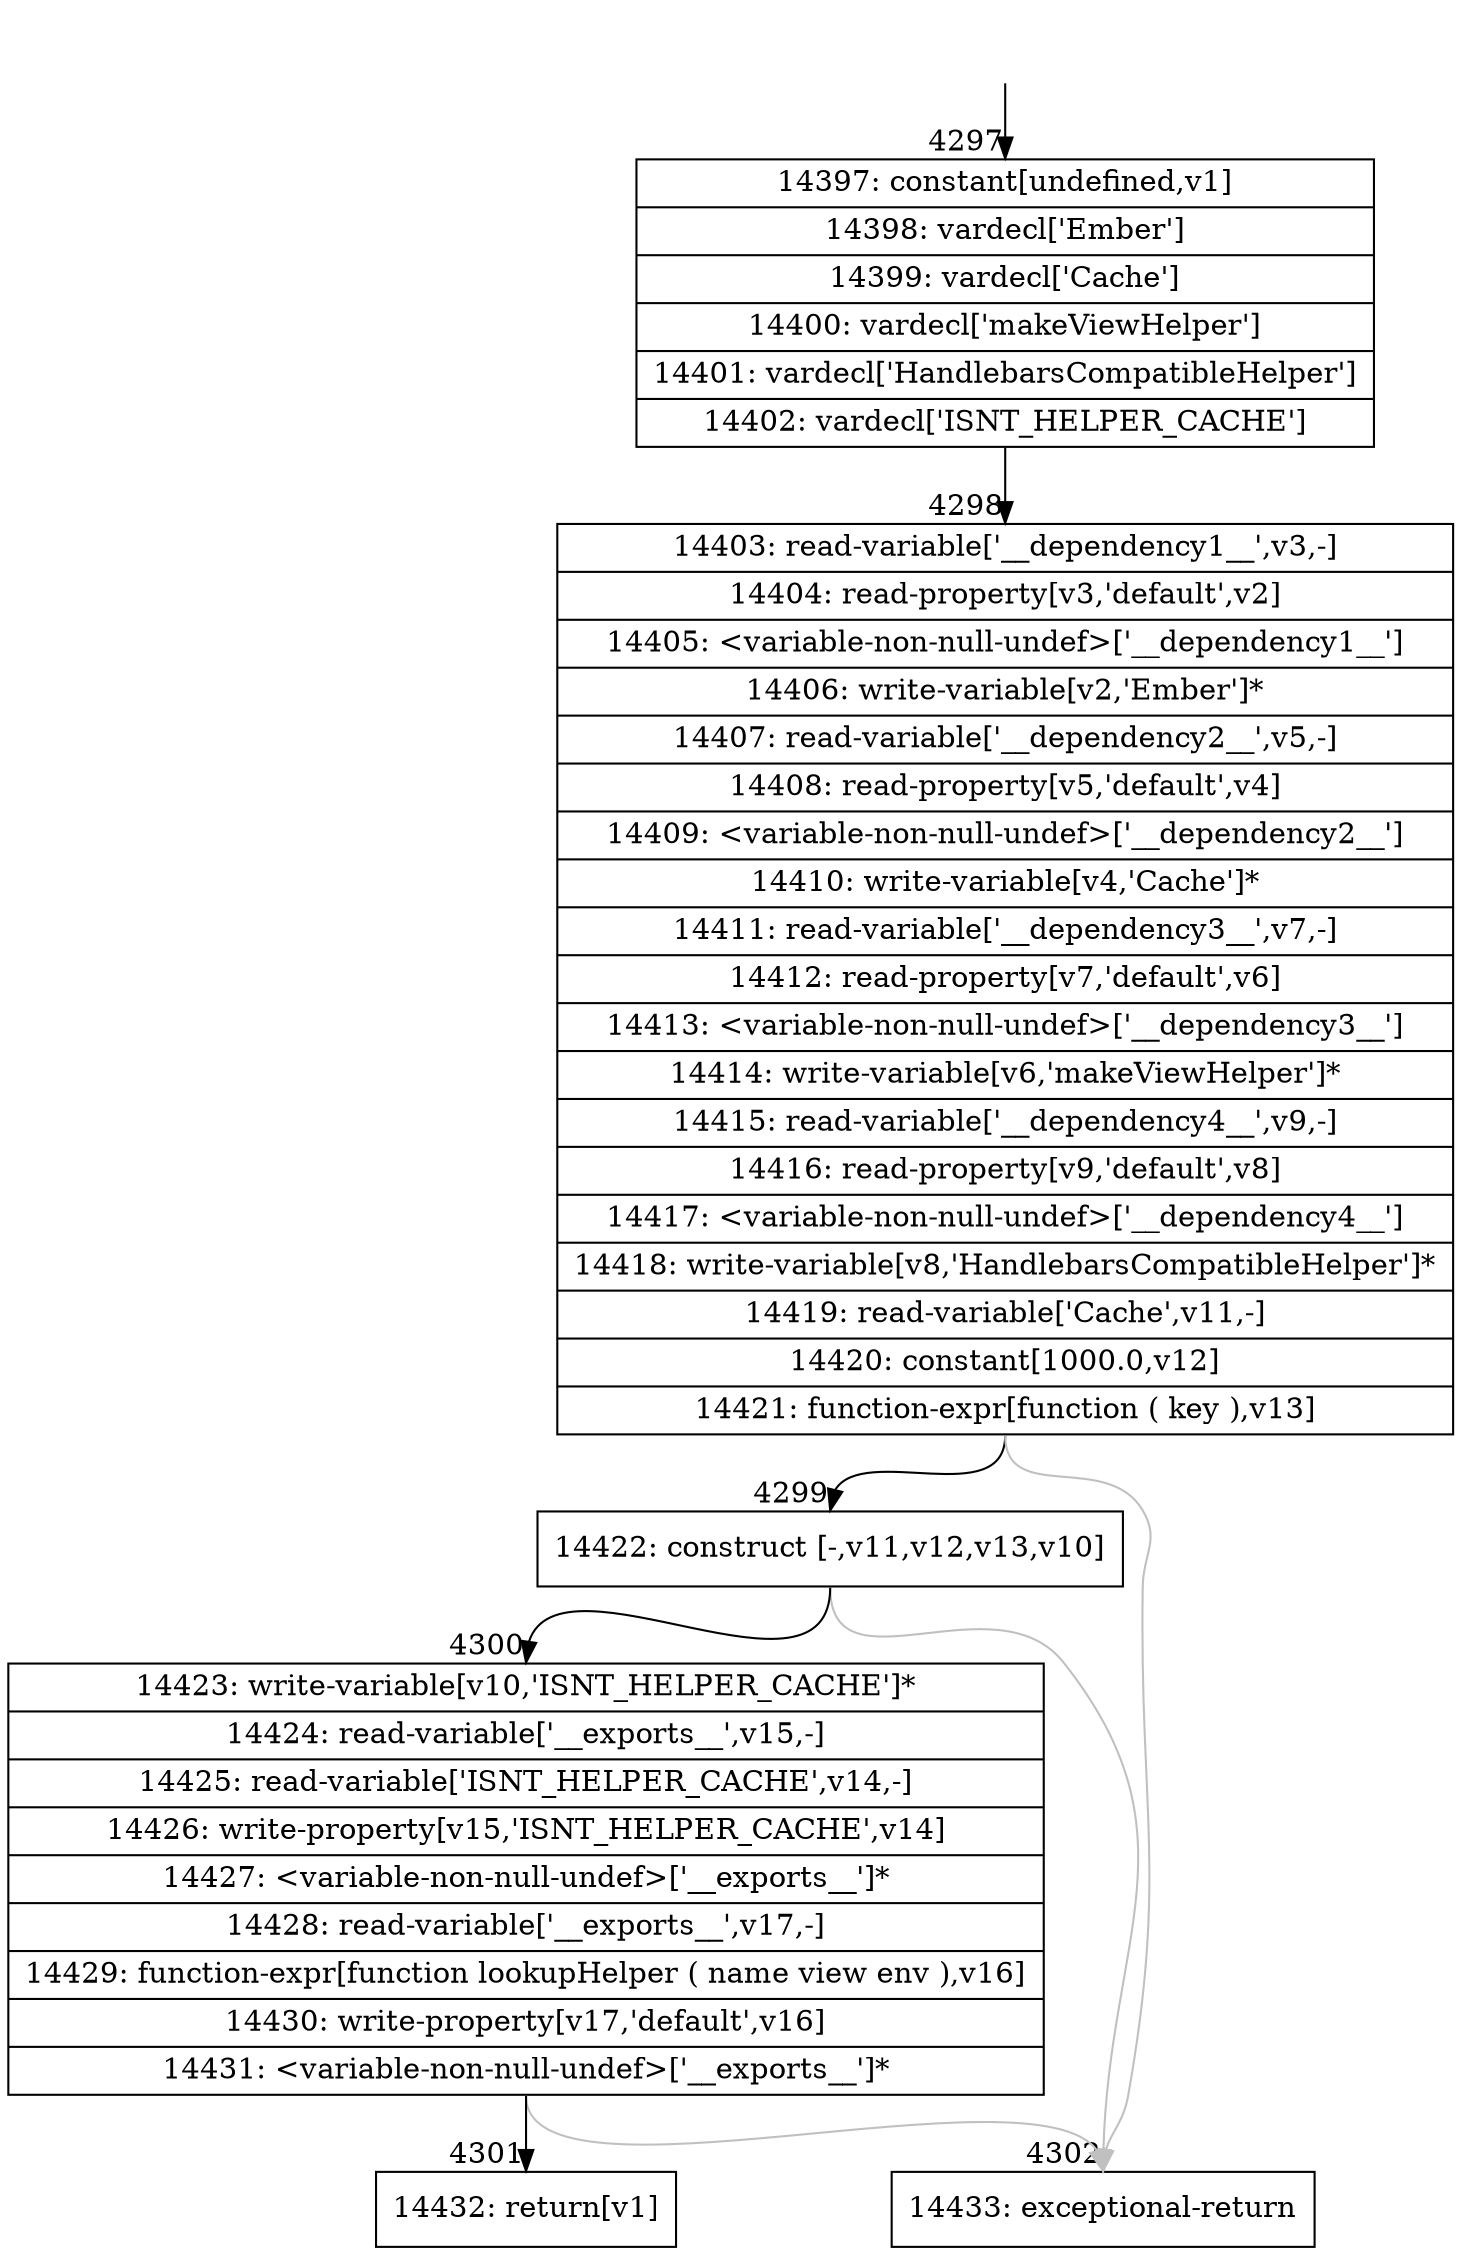 digraph {
rankdir="TD"
BB_entry344[shape=none,label=""];
BB_entry344 -> BB4297 [tailport=s, headport=n, headlabel="    4297"]
BB4297 [shape=record label="{14397: constant[undefined,v1]|14398: vardecl['Ember']|14399: vardecl['Cache']|14400: vardecl['makeViewHelper']|14401: vardecl['HandlebarsCompatibleHelper']|14402: vardecl['ISNT_HELPER_CACHE']}" ] 
BB4297 -> BB4298 [tailport=s, headport=n, headlabel="      4298"]
BB4298 [shape=record label="{14403: read-variable['__dependency1__',v3,-]|14404: read-property[v3,'default',v2]|14405: \<variable-non-null-undef\>['__dependency1__']|14406: write-variable[v2,'Ember']*|14407: read-variable['__dependency2__',v5,-]|14408: read-property[v5,'default',v4]|14409: \<variable-non-null-undef\>['__dependency2__']|14410: write-variable[v4,'Cache']*|14411: read-variable['__dependency3__',v7,-]|14412: read-property[v7,'default',v6]|14413: \<variable-non-null-undef\>['__dependency3__']|14414: write-variable[v6,'makeViewHelper']*|14415: read-variable['__dependency4__',v9,-]|14416: read-property[v9,'default',v8]|14417: \<variable-non-null-undef\>['__dependency4__']|14418: write-variable[v8,'HandlebarsCompatibleHelper']*|14419: read-variable['Cache',v11,-]|14420: constant[1000.0,v12]|14421: function-expr[function ( key ),v13]}" ] 
BB4298 -> BB4299 [tailport=s, headport=n, headlabel="      4299"]
BB4298 -> BB4302 [tailport=s, headport=n, color=gray, headlabel="      4302"]
BB4299 [shape=record label="{14422: construct [-,v11,v12,v13,v10]}" ] 
BB4299 -> BB4300 [tailport=s, headport=n, headlabel="      4300"]
BB4299 -> BB4302 [tailport=s, headport=n, color=gray]
BB4300 [shape=record label="{14423: write-variable[v10,'ISNT_HELPER_CACHE']*|14424: read-variable['__exports__',v15,-]|14425: read-variable['ISNT_HELPER_CACHE',v14,-]|14426: write-property[v15,'ISNT_HELPER_CACHE',v14]|14427: \<variable-non-null-undef\>['__exports__']*|14428: read-variable['__exports__',v17,-]|14429: function-expr[function lookupHelper ( name view env ),v16]|14430: write-property[v17,'default',v16]|14431: \<variable-non-null-undef\>['__exports__']*}" ] 
BB4300 -> BB4301 [tailport=s, headport=n, headlabel="      4301"]
BB4300 -> BB4302 [tailport=s, headport=n, color=gray]
BB4301 [shape=record label="{14432: return[v1]}" ] 
BB4302 [shape=record label="{14433: exceptional-return}" ] 
//#$~ 8190
}
